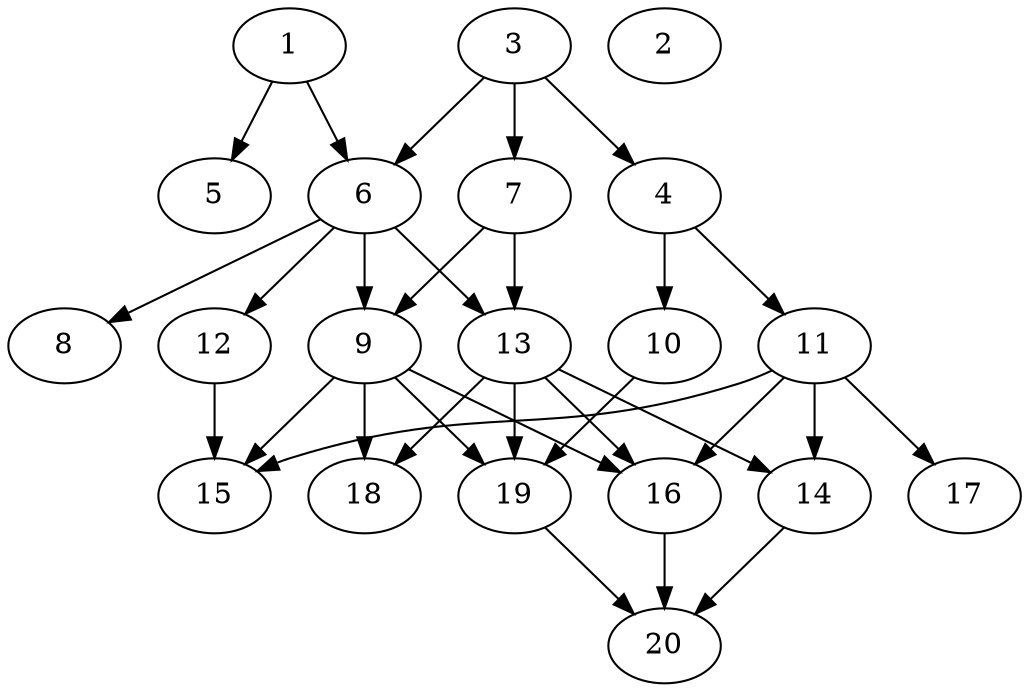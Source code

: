 // DAG automatically generated by daggen at Sat Jul 27 15:38:13 2019
// ./daggen --dot -n 20 --ccr 0.5 --fat 0.6 --regular 0.5 --density 0.4 --mindata 5242880 --maxdata 52428800 
digraph G {
  1 [size="33918976", alpha="0.12", expect_size="16959488"] 
  1 -> 5 [size ="16959488"]
  1 -> 6 [size ="16959488"]
  2 [size="75651072", alpha="0.15", expect_size="37825536"] 
  3 [size="96145408", alpha="0.07", expect_size="48072704"] 
  3 -> 4 [size ="48072704"]
  3 -> 6 [size ="48072704"]
  3 -> 7 [size ="48072704"]
  4 [size="91516928", alpha="0.11", expect_size="45758464"] 
  4 -> 10 [size ="45758464"]
  4 -> 11 [size ="45758464"]
  5 [size="99475456", alpha="0.06", expect_size="49737728"] 
  6 [size="68808704", alpha="0.13", expect_size="34404352"] 
  6 -> 8 [size ="34404352"]
  6 -> 9 [size ="34404352"]
  6 -> 12 [size ="34404352"]
  6 -> 13 [size ="34404352"]
  7 [size="13631488", alpha="0.11", expect_size="6815744"] 
  7 -> 9 [size ="6815744"]
  7 -> 13 [size ="6815744"]
  8 [size="36093952", alpha="0.06", expect_size="18046976"] 
  9 [size="76462080", alpha="0.09", expect_size="38231040"] 
  9 -> 15 [size ="38231040"]
  9 -> 16 [size ="38231040"]
  9 -> 18 [size ="38231040"]
  9 -> 19 [size ="38231040"]
  10 [size="98848768", alpha="0.02", expect_size="49424384"] 
  10 -> 19 [size ="49424384"]
  11 [size="61227008", alpha="0.16", expect_size="30613504"] 
  11 -> 14 [size ="30613504"]
  11 -> 15 [size ="30613504"]
  11 -> 16 [size ="30613504"]
  11 -> 17 [size ="30613504"]
  12 [size="21190656", alpha="0.08", expect_size="10595328"] 
  12 -> 15 [size ="10595328"]
  13 [size="92133376", alpha="0.10", expect_size="46066688"] 
  13 -> 14 [size ="46066688"]
  13 -> 16 [size ="46066688"]
  13 -> 18 [size ="46066688"]
  13 -> 19 [size ="46066688"]
  14 [size="30212096", alpha="0.07", expect_size="15106048"] 
  14 -> 20 [size ="15106048"]
  15 [size="84002816", alpha="0.18", expect_size="42001408"] 
  16 [size="17494016", alpha="0.01", expect_size="8747008"] 
  16 -> 20 [size ="8747008"]
  17 [size="77099008", alpha="0.07", expect_size="38549504"] 
  18 [size="35536896", alpha="0.11", expect_size="17768448"] 
  19 [size="65742848", alpha="0.10", expect_size="32871424"] 
  19 -> 20 [size ="32871424"]
  20 [size="15706112", alpha="0.01", expect_size="7853056"] 
}
